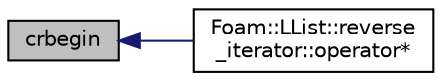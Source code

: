 digraph "crbegin"
{
  bgcolor="transparent";
  edge [fontname="Helvetica",fontsize="10",labelfontname="Helvetica",labelfontsize="10"];
  node [fontname="Helvetica",fontsize="10",shape=record];
  rankdir="LR";
  Node1 [label="crbegin",height=0.2,width=0.4,color="black", fillcolor="grey75", style="filled" fontcolor="black"];
  Node1 -> Node2 [dir="back",color="midnightblue",fontsize="10",style="solid",fontname="Helvetica"];
  Node2 [label="Foam::LList::reverse\l_iterator::operator*",height=0.2,width=0.4,color="black",URL="$classFoam_1_1LList_1_1reverse__iterator.html#aa149c2249879e7727f33688b76bf2c99"];
}
